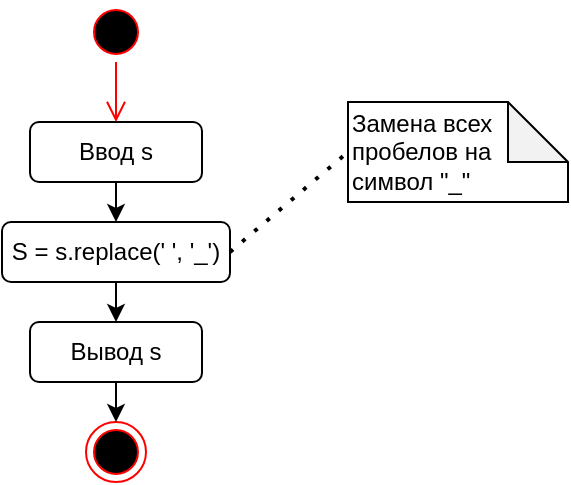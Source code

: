 <mxfile version="14.1.8" type="device"><diagram id="Rh_R1k1DPR6KGJ-jE-nM" name="Страница 1"><mxGraphModel dx="905" dy="555" grid="1" gridSize="10" guides="1" tooltips="1" connect="1" arrows="1" fold="1" page="1" pageScale="1" pageWidth="827" pageHeight="1169" math="0" shadow="0"><root><mxCell id="0"/><mxCell id="1" parent="0"/><mxCell id="x5_VEAK00ieCt0WJGP0d-1" value="" style="ellipse;html=1;shape=startState;fillColor=#000000;strokeColor=#ff0000;" vertex="1" parent="1"><mxGeometry x="399" y="170" width="30" height="30" as="geometry"/></mxCell><mxCell id="x5_VEAK00ieCt0WJGP0d-2" value="" style="edgeStyle=orthogonalEdgeStyle;html=1;verticalAlign=bottom;endArrow=open;endSize=8;strokeColor=#ff0000;exitX=0.5;exitY=1;exitDx=0;exitDy=0;" edge="1" source="x5_VEAK00ieCt0WJGP0d-4" parent="1"><mxGeometry relative="1" as="geometry"><mxPoint x="414" y="260" as="targetPoint"/></mxGeometry></mxCell><mxCell id="x5_VEAK00ieCt0WJGP0d-3" value="" style="ellipse;html=1;shape=endState;fillColor=#000000;strokeColor=#ff0000;" vertex="1" parent="1"><mxGeometry x="399" y="380" width="30" height="30" as="geometry"/></mxCell><mxCell id="x5_VEAK00ieCt0WJGP0d-9" style="edgeStyle=orthogonalEdgeStyle;rounded=0;orthogonalLoop=1;jettySize=auto;html=1;exitX=0.5;exitY=1;exitDx=0;exitDy=0;entryX=0.5;entryY=0;entryDx=0;entryDy=0;" edge="1" parent="1" source="x5_VEAK00ieCt0WJGP0d-4" target="x5_VEAK00ieCt0WJGP0d-6"><mxGeometry relative="1" as="geometry"/></mxCell><mxCell id="x5_VEAK00ieCt0WJGP0d-4" value="Ввод s" style="rounded=1;whiteSpace=wrap;html=1;" vertex="1" parent="1"><mxGeometry x="371" y="230" width="86" height="30" as="geometry"/></mxCell><mxCell id="x5_VEAK00ieCt0WJGP0d-5" value="" style="edgeStyle=orthogonalEdgeStyle;html=1;verticalAlign=bottom;endArrow=open;endSize=8;strokeColor=#ff0000;exitX=0.5;exitY=1;exitDx=0;exitDy=0;" edge="1" parent="1" source="x5_VEAK00ieCt0WJGP0d-1" target="x5_VEAK00ieCt0WJGP0d-4"><mxGeometry relative="1" as="geometry"><mxPoint x="414" y="260" as="targetPoint"/><mxPoint x="414" y="200" as="sourcePoint"/></mxGeometry></mxCell><mxCell id="x5_VEAK00ieCt0WJGP0d-13" style="edgeStyle=orthogonalEdgeStyle;rounded=0;orthogonalLoop=1;jettySize=auto;html=1;exitX=0.5;exitY=1;exitDx=0;exitDy=0;entryX=0.5;entryY=0;entryDx=0;entryDy=0;" edge="1" parent="1" source="x5_VEAK00ieCt0WJGP0d-6" target="x5_VEAK00ieCt0WJGP0d-11"><mxGeometry relative="1" as="geometry"/></mxCell><mxCell id="x5_VEAK00ieCt0WJGP0d-6" value="S = s.replace(' ', '_')" style="rounded=1;whiteSpace=wrap;html=1;" vertex="1" parent="1"><mxGeometry x="357" y="280" width="114" height="30" as="geometry"/></mxCell><mxCell id="x5_VEAK00ieCt0WJGP0d-12" style="edgeStyle=orthogonalEdgeStyle;rounded=0;orthogonalLoop=1;jettySize=auto;html=1;exitX=0.5;exitY=1;exitDx=0;exitDy=0;entryX=0.5;entryY=0;entryDx=0;entryDy=0;" edge="1" parent="1" source="x5_VEAK00ieCt0WJGP0d-11" target="x5_VEAK00ieCt0WJGP0d-3"><mxGeometry relative="1" as="geometry"/></mxCell><mxCell id="x5_VEAK00ieCt0WJGP0d-11" value="Вывод s" style="rounded=1;whiteSpace=wrap;html=1;" vertex="1" parent="1"><mxGeometry x="371" y="330" width="86" height="30" as="geometry"/></mxCell><mxCell id="x5_VEAK00ieCt0WJGP0d-14" value="Замена всех&amp;nbsp; &lt;br&gt;пробелов на &lt;br&gt;символ &quot;_&quot;" style="shape=note;whiteSpace=wrap;html=1;backgroundOutline=1;darkOpacity=0.05;align=left;" vertex="1" parent="1"><mxGeometry x="530" y="220" width="110" height="50" as="geometry"/></mxCell><mxCell id="x5_VEAK00ieCt0WJGP0d-15" value="" style="endArrow=none;dashed=1;html=1;dashPattern=1 3;strokeWidth=2;entryX=0;entryY=0.5;entryDx=0;entryDy=0;entryPerimeter=0;exitX=1;exitY=0.5;exitDx=0;exitDy=0;" edge="1" parent="1" source="x5_VEAK00ieCt0WJGP0d-6" target="x5_VEAK00ieCt0WJGP0d-14"><mxGeometry width="50" height="50" relative="1" as="geometry"><mxPoint x="510" y="380" as="sourcePoint"/><mxPoint x="560" y="330" as="targetPoint"/></mxGeometry></mxCell></root></mxGraphModel></diagram></mxfile>